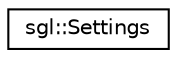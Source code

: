digraph "Graphical Class Hierarchy"
{
 // INTERACTIVE_SVG=YES
  edge [fontname="Helvetica",fontsize="10",labelfontname="Helvetica",labelfontsize="10"];
  node [fontname="Helvetica",fontsize="10",shape=record];
  rankdir="LR";
  Node1 [label="sgl::Settings",height=0.2,width=0.4,color="black", fillcolor="white", style="filled",URL="$d4/d9f/structsgl_1_1Settings.html",tooltip="Holding the application settings. "];
}
